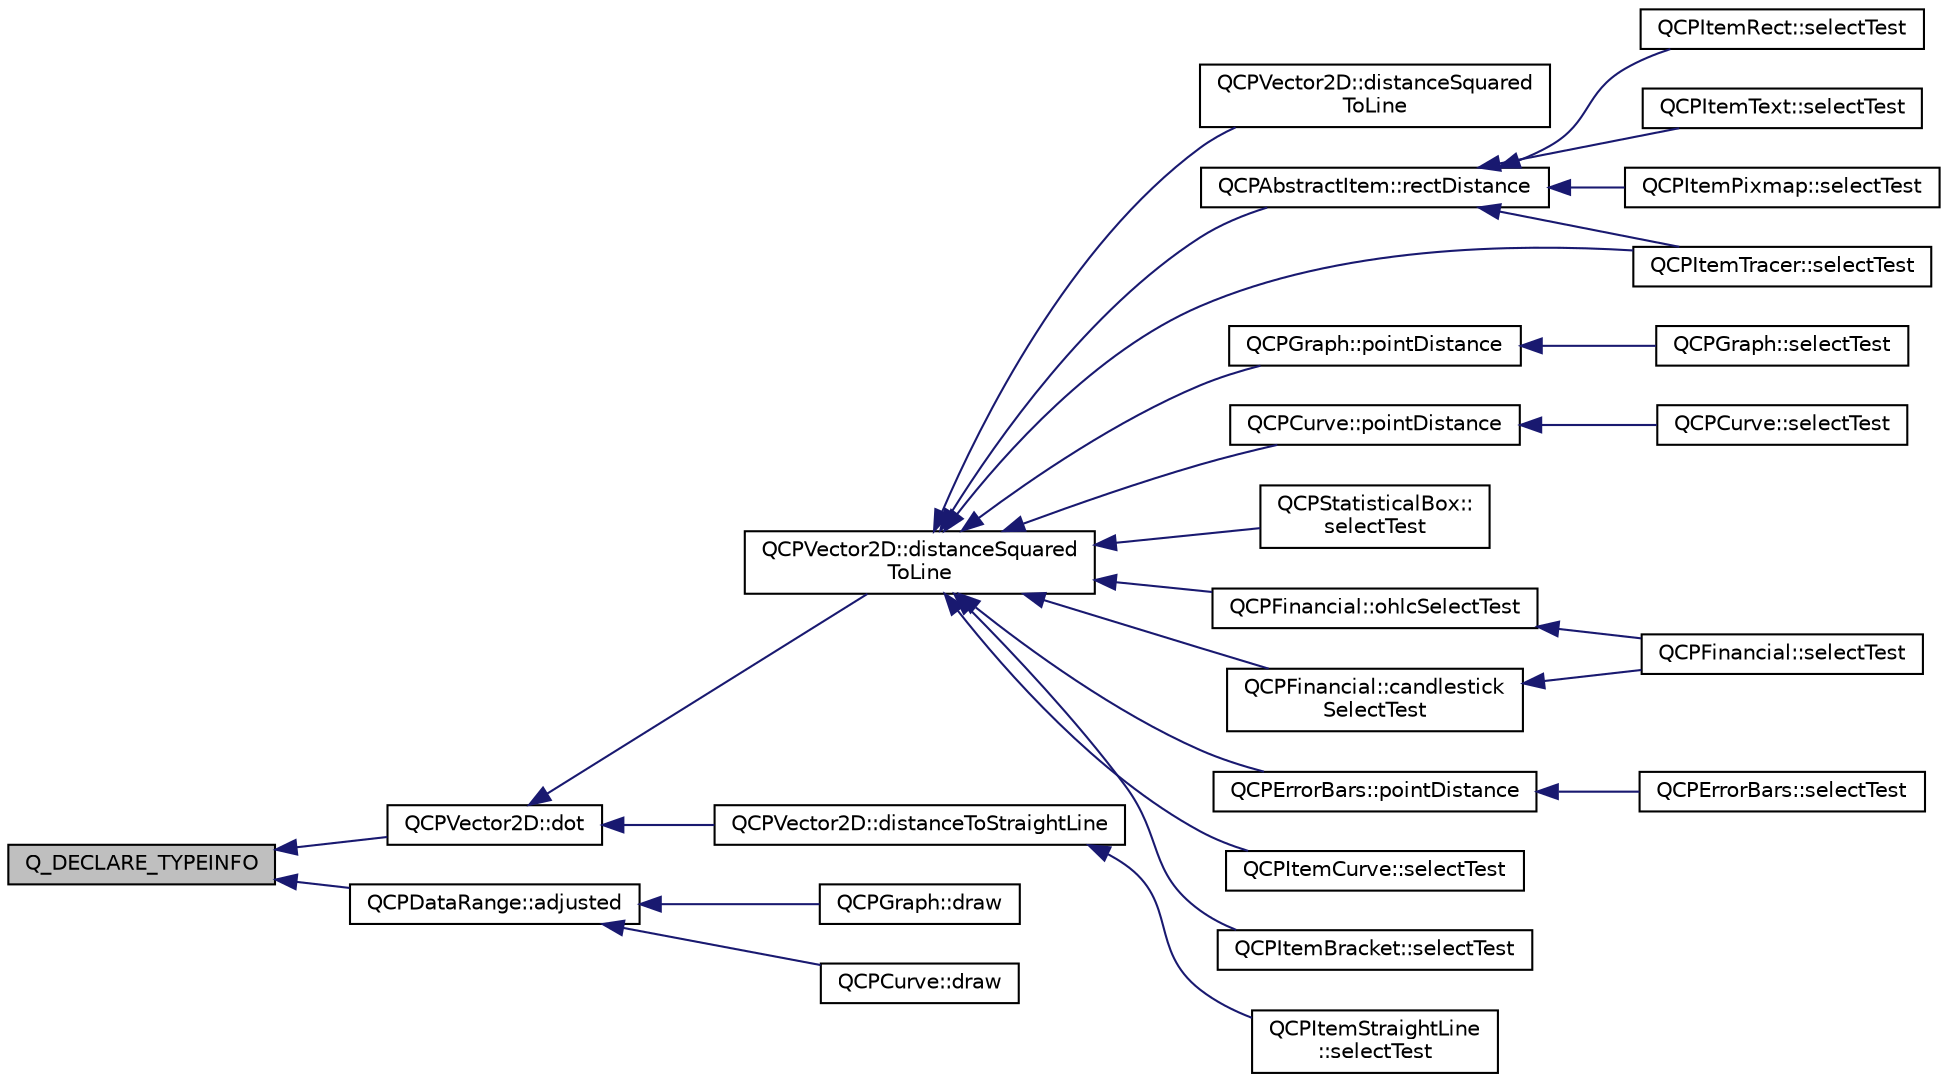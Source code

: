digraph "Q_DECLARE_TYPEINFO"
{
  edge [fontname="Helvetica",fontsize="10",labelfontname="Helvetica",labelfontsize="10"];
  node [fontname="Helvetica",fontsize="10",shape=record];
  rankdir="LR";
  Node135 [label="Q_DECLARE_TYPEINFO",height=0.2,width=0.4,color="black", fillcolor="grey75", style="filled", fontcolor="black"];
  Node135 -> Node136 [dir="back",color="midnightblue",fontsize="10",style="solid",fontname="Helvetica"];
  Node136 [label="QCPVector2D::dot",height=0.2,width=0.4,color="black", fillcolor="white", style="filled",URL="$class_q_c_p_vector2_d.html#a39f8d28db7dbffcca6aa63a1f1f6e176"];
  Node136 -> Node137 [dir="back",color="midnightblue",fontsize="10",style="solid",fontname="Helvetica"];
  Node137 [label="QCPVector2D::distanceSquared\lToLine",height=0.2,width=0.4,color="black", fillcolor="white", style="filled",URL="$class_q_c_p_vector2_d.html#a14840cd3da80cfee4eb3f8977cab89ab"];
  Node137 -> Node138 [dir="back",color="midnightblue",fontsize="10",style="solid",fontname="Helvetica"];
  Node138 [label="QCPVector2D::distanceSquared\lToLine",height=0.2,width=0.4,color="black", fillcolor="white", style="filled",URL="$class_q_c_p_vector2_d.html#a0c44ca97d46ee04feec32c1c57e70831"];
  Node137 -> Node139 [dir="back",color="midnightblue",fontsize="10",style="solid",fontname="Helvetica"];
  Node139 [label="QCPAbstractItem::rectDistance",height=0.2,width=0.4,color="black", fillcolor="white", style="filled",URL="$class_q_c_p_abstract_item.html#a7dfc2007e36d09b8b5c988a9f06d6a7e"];
  Node139 -> Node140 [dir="back",color="midnightblue",fontsize="10",style="solid",fontname="Helvetica"];
  Node140 [label="QCPItemRect::selectTest",height=0.2,width=0.4,color="black", fillcolor="white", style="filled",URL="$class_q_c_p_item_rect.html#a2e68621b75bae4da6ae0ab2cdd0dd733"];
  Node139 -> Node141 [dir="back",color="midnightblue",fontsize="10",style="solid",fontname="Helvetica"];
  Node141 [label="QCPItemText::selectTest",height=0.2,width=0.4,color="black", fillcolor="white", style="filled",URL="$class_q_c_p_item_text.html#a676aaec10ad3cc4d7d0e4847db04c838"];
  Node139 -> Node142 [dir="back",color="midnightblue",fontsize="10",style="solid",fontname="Helvetica"];
  Node142 [label="QCPItemPixmap::selectTest",height=0.2,width=0.4,color="black", fillcolor="white", style="filled",URL="$class_q_c_p_item_pixmap.html#a65d1ede7bb479b90d40186d083071947"];
  Node139 -> Node143 [dir="back",color="midnightblue",fontsize="10",style="solid",fontname="Helvetica"];
  Node143 [label="QCPItemTracer::selectTest",height=0.2,width=0.4,color="black", fillcolor="white", style="filled",URL="$class_q_c_p_item_tracer.html#a9fd955fea40e977d66f3a9fd5765aec4"];
  Node137 -> Node144 [dir="back",color="midnightblue",fontsize="10",style="solid",fontname="Helvetica"];
  Node144 [label="QCPGraph::pointDistance",height=0.2,width=0.4,color="black", fillcolor="white", style="filled",URL="$class_q_c_p_graph.html#a89acf99c0b52b8eecb2438adf7ec0170"];
  Node144 -> Node145 [dir="back",color="midnightblue",fontsize="10",style="solid",fontname="Helvetica"];
  Node145 [label="QCPGraph::selectTest",height=0.2,width=0.4,color="black", fillcolor="white", style="filled",URL="$class_q_c_p_graph.html#a6d669d04462d272c6aa0e5f85846d673"];
  Node137 -> Node146 [dir="back",color="midnightblue",fontsize="10",style="solid",fontname="Helvetica"];
  Node146 [label="QCPCurve::pointDistance",height=0.2,width=0.4,color="black", fillcolor="white", style="filled",URL="$class_q_c_p_curve.html#aa2c9c9c0e57f11f18a5cb7e47927157c"];
  Node146 -> Node147 [dir="back",color="midnightblue",fontsize="10",style="solid",fontname="Helvetica"];
  Node147 [label="QCPCurve::selectTest",height=0.2,width=0.4,color="black", fillcolor="white", style="filled",URL="$class_q_c_p_curve.html#a0ed9b7e6b4bc72010d6fcd974af46a8b"];
  Node137 -> Node148 [dir="back",color="midnightblue",fontsize="10",style="solid",fontname="Helvetica"];
  Node148 [label="QCPStatisticalBox::\lselectTest",height=0.2,width=0.4,color="black", fillcolor="white", style="filled",URL="$class_q_c_p_statistical_box.html#a1607fa92f829c631107c20ccb2d70a6d"];
  Node137 -> Node149 [dir="back",color="midnightblue",fontsize="10",style="solid",fontname="Helvetica"];
  Node149 [label="QCPFinancial::ohlcSelectTest",height=0.2,width=0.4,color="black", fillcolor="white", style="filled",URL="$class_q_c_p_financial.html#a2bf2228cc443eb5fb11ec3ea3902859c"];
  Node149 -> Node150 [dir="back",color="midnightblue",fontsize="10",style="solid",fontname="Helvetica"];
  Node150 [label="QCPFinancial::selectTest",height=0.2,width=0.4,color="black", fillcolor="white", style="filled",URL="$class_q_c_p_financial.html#aac8e91622ac58330fa9ce81cc8fd40ee"];
  Node137 -> Node151 [dir="back",color="midnightblue",fontsize="10",style="solid",fontname="Helvetica"];
  Node151 [label="QCPFinancial::candlestick\lSelectTest",height=0.2,width=0.4,color="black", fillcolor="white", style="filled",URL="$class_q_c_p_financial.html#a9783e91a33fd08a402b1a3821d43e471"];
  Node151 -> Node150 [dir="back",color="midnightblue",fontsize="10",style="solid",fontname="Helvetica"];
  Node137 -> Node152 [dir="back",color="midnightblue",fontsize="10",style="solid",fontname="Helvetica"];
  Node152 [label="QCPErrorBars::pointDistance",height=0.2,width=0.4,color="black", fillcolor="white", style="filled",URL="$class_q_c_p_error_bars.html#a8e904076bad643f43af28b95f21c1b88"];
  Node152 -> Node153 [dir="back",color="midnightblue",fontsize="10",style="solid",fontname="Helvetica"];
  Node153 [label="QCPErrorBars::selectTest",height=0.2,width=0.4,color="black", fillcolor="white", style="filled",URL="$class_q_c_p_error_bars.html#ac1b6675ef43e32547a3cbcf7b7ac46ed"];
  Node137 -> Node154 [dir="back",color="midnightblue",fontsize="10",style="solid",fontname="Helvetica"];
  Node154 [label="QCPItemCurve::selectTest",height=0.2,width=0.4,color="black", fillcolor="white", style="filled",URL="$class_q_c_p_item_curve.html#a718fa40140a43c8afbd41a3d85c92d72"];
  Node137 -> Node143 [dir="back",color="midnightblue",fontsize="10",style="solid",fontname="Helvetica"];
  Node137 -> Node155 [dir="back",color="midnightblue",fontsize="10",style="solid",fontname="Helvetica"];
  Node155 [label="QCPItemBracket::selectTest",height=0.2,width=0.4,color="black", fillcolor="white", style="filled",URL="$class_q_c_p_item_bracket.html#a49a6b2f41e0a8c2a2e3a2836027a8455"];
  Node136 -> Node156 [dir="back",color="midnightblue",fontsize="10",style="solid",fontname="Helvetica"];
  Node156 [label="QCPVector2D::distanceToStraightLine",height=0.2,width=0.4,color="black", fillcolor="white", style="filled",URL="$class_q_c_p_vector2_d.html#ae240b845c3744e43a5d0aa7b2bb66c19"];
  Node156 -> Node157 [dir="back",color="midnightblue",fontsize="10",style="solid",fontname="Helvetica"];
  Node157 [label="QCPItemStraightLine\l::selectTest",height=0.2,width=0.4,color="black", fillcolor="white", style="filled",URL="$class_q_c_p_item_straight_line.html#a2e36c9d4dcc3aeda78a5584f790e39e3"];
  Node135 -> Node158 [dir="back",color="midnightblue",fontsize="10",style="solid",fontname="Helvetica"];
  Node158 [label="QCPDataRange::adjusted",height=0.2,width=0.4,color="black", fillcolor="white", style="filled",URL="$class_q_c_p_data_range.html#a279ed36602b39607699dc5652bcaf813"];
  Node158 -> Node159 [dir="back",color="midnightblue",fontsize="10",style="solid",fontname="Helvetica"];
  Node159 [label="QCPGraph::draw",height=0.2,width=0.4,color="black", fillcolor="white", style="filled",URL="$class_q_c_p_graph.html#a2b0849598f06e834b43ce18cd13bcdc3"];
  Node158 -> Node160 [dir="back",color="midnightblue",fontsize="10",style="solid",fontname="Helvetica"];
  Node160 [label="QCPCurve::draw",height=0.2,width=0.4,color="black", fillcolor="white", style="filled",URL="$class_q_c_p_curve.html#ac199d41d23865cd68bd7b598308a4433"];
}
